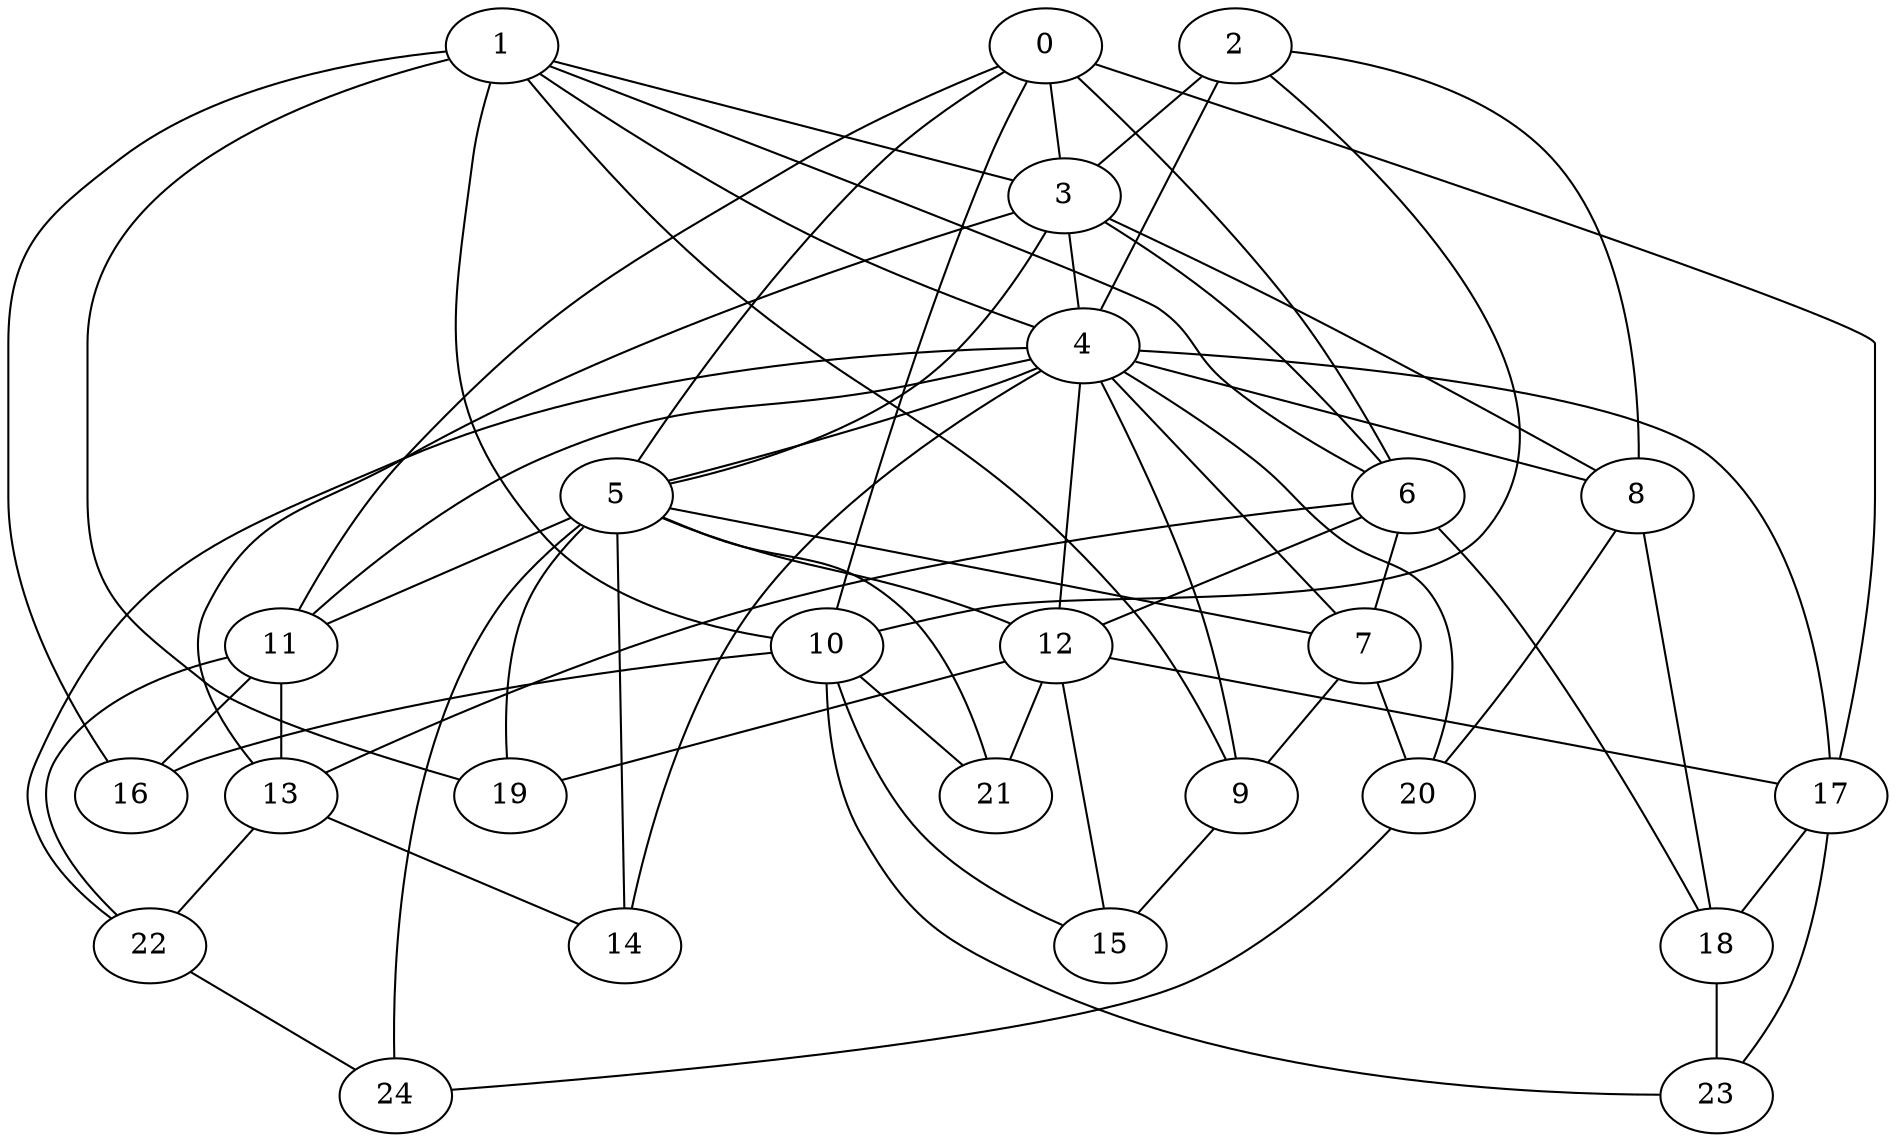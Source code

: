 strict graph "barabasi_albert_graph(25,3)" {
0;
1;
2;
3;
4;
5;
6;
7;
8;
9;
10;
11;
12;
13;
14;
15;
16;
17;
18;
19;
20;
21;
22;
23;
24;
0 -- 3  [is_available=True, prob="1.0"];
0 -- 5  [is_available=True, prob="0.841771844345"];
0 -- 6  [is_available=True, prob="0.59239930245"];
0 -- 10  [is_available=True, prob="1.0"];
0 -- 11  [is_available=True, prob="1.0"];
0 -- 17  [is_available=True, prob="0.241647411672"];
1 -- 3  [is_available=True, prob="1.0"];
1 -- 4  [is_available=True, prob="0.642717952746"];
1 -- 6  [is_available=True, prob="0.693467171122"];
1 -- 9  [is_available=True, prob="0.249755587458"];
1 -- 10  [is_available=True, prob="1.0"];
1 -- 16  [is_available=True, prob="0.980129371804"];
1 -- 19  [is_available=True, prob="0.313929798617"];
2 -- 8  [is_available=True, prob="0.0450505548633"];
2 -- 10  [is_available=True, prob="1.0"];
2 -- 3  [is_available=True, prob="0.414169220906"];
2 -- 4  [is_available=True, prob="0.968608009251"];
3 -- 4  [is_available=True, prob="0.458648524066"];
3 -- 5  [is_available=True, prob="1.0"];
3 -- 6  [is_available=True, prob="0.119376224904"];
3 -- 8  [is_available=True, prob="0.0786118489869"];
3 -- 13  [is_available=True, prob="0.0742152716386"];
4 -- 5  [is_available=True, prob="0.136402669122"];
4 -- 7  [is_available=True, prob="0.356292795487"];
4 -- 8  [is_available=True, prob="0.748700273439"];
4 -- 9  [is_available=True, prob="0.952145934862"];
4 -- 11  [is_available=True, prob="0.962442721"];
4 -- 12  [is_available=True, prob="0.775328481985"];
4 -- 14  [is_available=True, prob="0.619959534035"];
4 -- 17  [is_available=True, prob="0.479656035257"];
4 -- 20  [is_available=True, prob="0.275297932541"];
4 -- 22  [is_available=True, prob="0.151216491737"];
5 -- 7  [is_available=True, prob="0.215548060253"];
5 -- 11  [is_available=True, prob="1.0"];
5 -- 12  [is_available=True, prob="0.0337885303973"];
5 -- 14  [is_available=True, prob="0.720121827951"];
5 -- 19  [is_available=True, prob="0.0989651329683"];
5 -- 21  [is_available=True, prob="0.911841820505"];
5 -- 24  [is_available=True, prob="0.12428557063"];
6 -- 7  [is_available=True, prob="1.0"];
6 -- 12  [is_available=True, prob="0.20458904688"];
6 -- 13  [is_available=True, prob="0.751898317378"];
6 -- 18  [is_available=True, prob="1.0"];
7 -- 9  [is_available=True, prob="0.579548065464"];
7 -- 20  [is_available=True, prob="0.539224819977"];
8 -- 20  [is_available=True, prob="0.95469380549"];
8 -- 18  [is_available=True, prob="0.319872041145"];
9 -- 15  [is_available=True, prob="0.428186929439"];
10 -- 15  [is_available=True, prob="1.0"];
10 -- 16  [is_available=True, prob="0.762585548543"];
10 -- 21  [is_available=True, prob="0.280008266062"];
10 -- 23  [is_available=True, prob="0.290114475979"];
11 -- 13  [is_available=True, prob="0.396662840159"];
11 -- 16  [is_available=True, prob="0.611810727576"];
11 -- 22  [is_available=True, prob="0.131616275831"];
12 -- 15  [is_available=True, prob="0.245587246027"];
12 -- 17  [is_available=True, prob="0.570885654259"];
12 -- 19  [is_available=True, prob="0.0706378453381"];
12 -- 21  [is_available=True, prob="1.0"];
13 -- 22  [is_available=True, prob="0.131198245989"];
13 -- 14  [is_available=True, prob="0.564716782405"];
17 -- 18  [is_available=True, prob="1.0"];
17 -- 23  [is_available=True, prob="0.501008064923"];
18 -- 23  [is_available=True, prob="0.199087115572"];
20 -- 24  [is_available=True, prob="0.0705327791639"];
22 -- 24  [is_available=True, prob="0.587915894004"];
}
